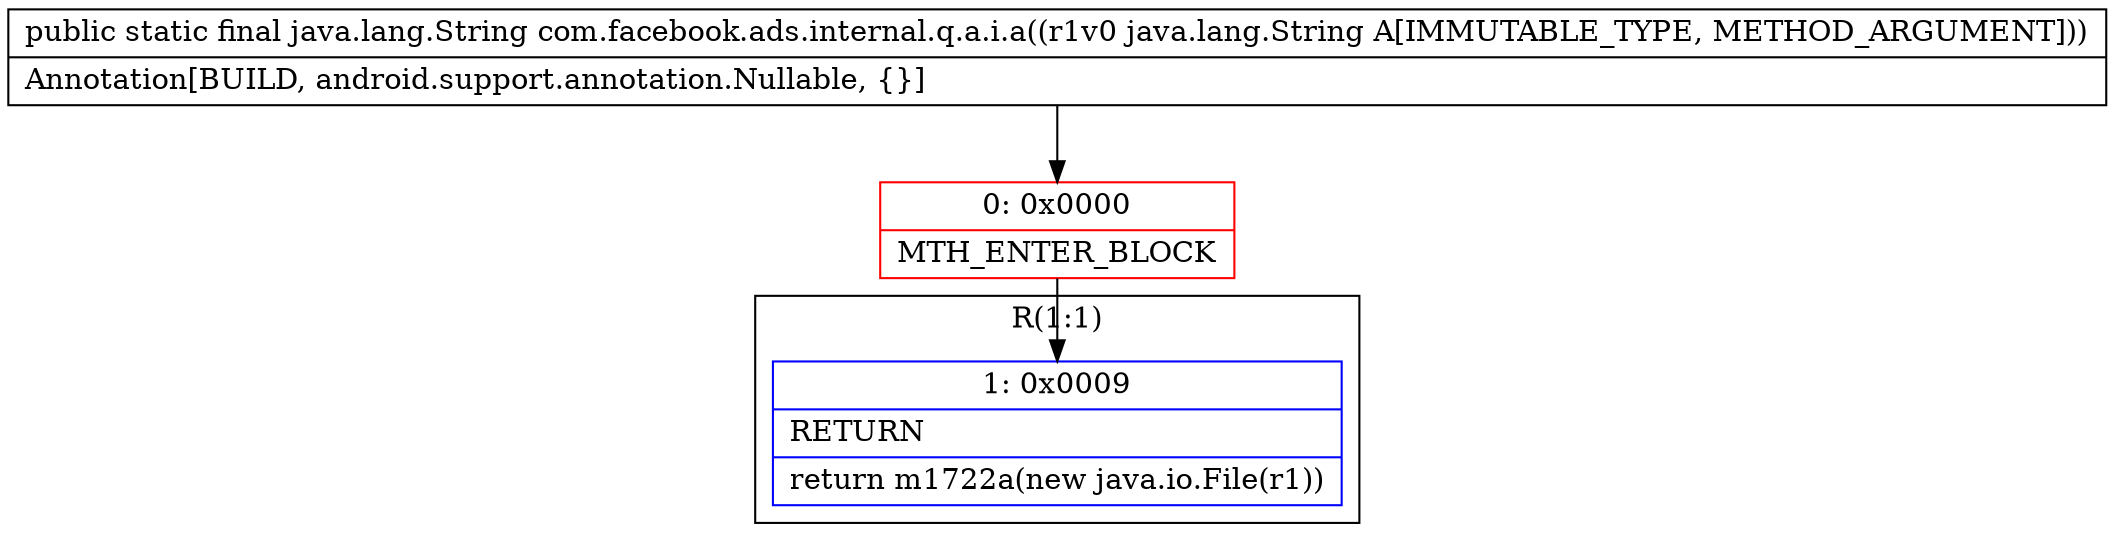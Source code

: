 digraph "CFG forcom.facebook.ads.internal.q.a.i.a(Ljava\/lang\/String;)Ljava\/lang\/String;" {
subgraph cluster_Region_766084842 {
label = "R(1:1)";
node [shape=record,color=blue];
Node_1 [shape=record,label="{1\:\ 0x0009|RETURN\l|return m1722a(new java.io.File(r1))\l}"];
}
Node_0 [shape=record,color=red,label="{0\:\ 0x0000|MTH_ENTER_BLOCK\l}"];
MethodNode[shape=record,label="{public static final java.lang.String com.facebook.ads.internal.q.a.i.a((r1v0 java.lang.String A[IMMUTABLE_TYPE, METHOD_ARGUMENT]))  | Annotation[BUILD, android.support.annotation.Nullable, \{\}]\l}"];
MethodNode -> Node_0;
Node_0 -> Node_1;
}

